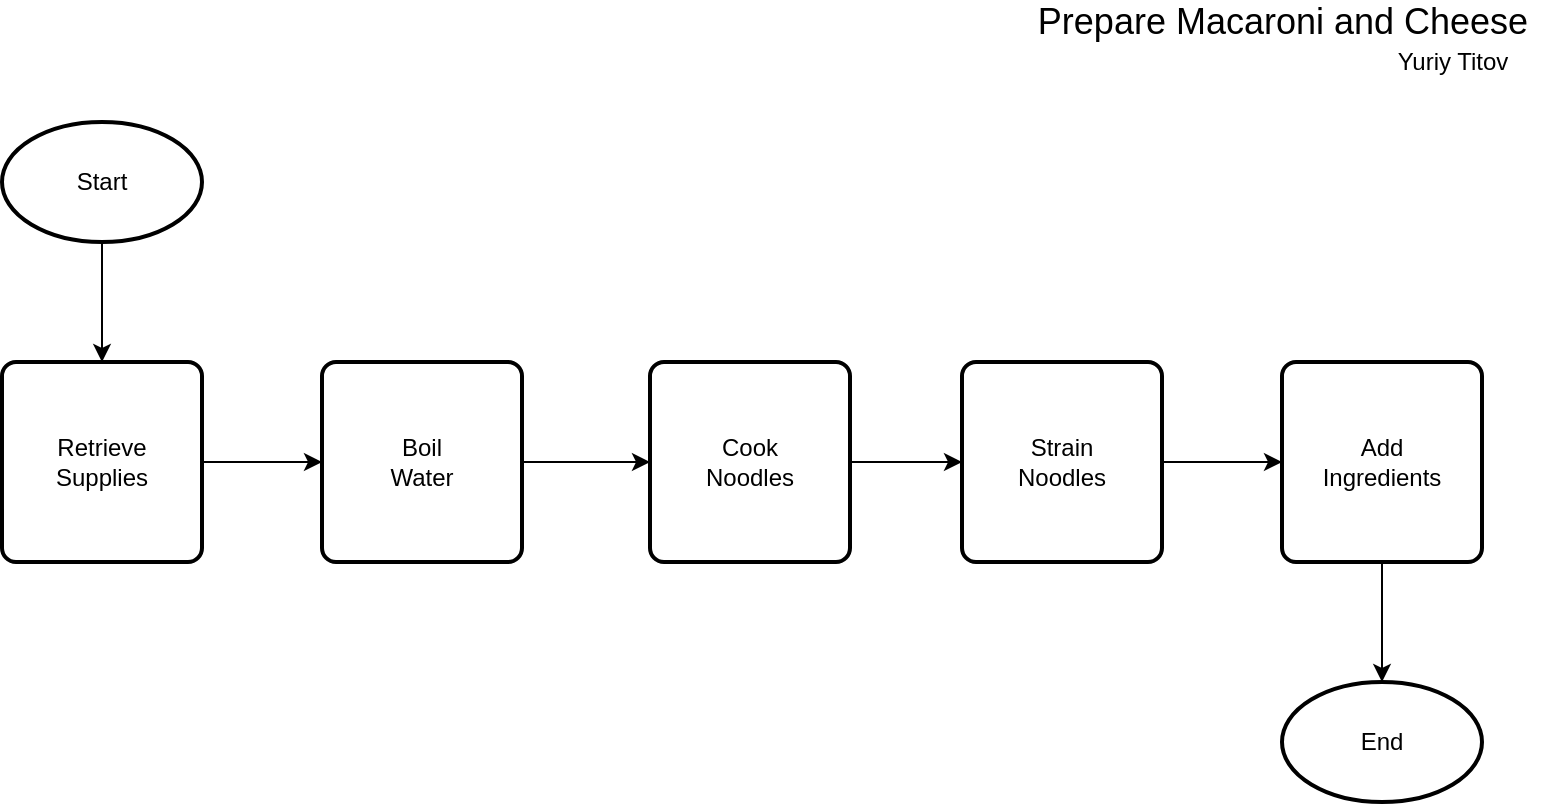 <mxfile version="13.10.6" type="github">
  <diagram id="eDrRoMh0UzgpGO0whAKW" name="Page-1">
    <mxGraphModel dx="1185" dy="662" grid="1" gridSize="10" guides="1" tooltips="1" connect="1" arrows="1" fold="1" page="1" pageScale="1" pageWidth="827" pageHeight="1169" math="0" shadow="0">
      <root>
        <mxCell id="0" />
        <mxCell id="1" parent="0" />
        <mxCell id="omMEvubndnK3b0D8EIoA-24" value="" style="edgeStyle=orthogonalEdgeStyle;rounded=0;orthogonalLoop=1;jettySize=auto;html=1;" edge="1" parent="1" source="omMEvubndnK3b0D8EIoA-17" target="omMEvubndnK3b0D8EIoA-18">
          <mxGeometry relative="1" as="geometry" />
        </mxCell>
        <mxCell id="omMEvubndnK3b0D8EIoA-17" value="Start" style="strokeWidth=2;html=1;shape=mxgraph.flowchart.start_1;whiteSpace=wrap;" vertex="1" parent="1">
          <mxGeometry x="40" y="80" width="100" height="60" as="geometry" />
        </mxCell>
        <mxCell id="omMEvubndnK3b0D8EIoA-25" value="" style="edgeStyle=orthogonalEdgeStyle;rounded=0;orthogonalLoop=1;jettySize=auto;html=1;" edge="1" parent="1" source="omMEvubndnK3b0D8EIoA-18" target="omMEvubndnK3b0D8EIoA-21">
          <mxGeometry relative="1" as="geometry" />
        </mxCell>
        <mxCell id="omMEvubndnK3b0D8EIoA-18" value="Retrieve &lt;br&gt;Supplies" style="rounded=1;whiteSpace=wrap;html=1;absoluteArcSize=1;arcSize=14;strokeWidth=2;" vertex="1" parent="1">
          <mxGeometry x="40" y="200" width="100" height="100" as="geometry" />
        </mxCell>
        <mxCell id="omMEvubndnK3b0D8EIoA-28" value="" style="edgeStyle=orthogonalEdgeStyle;rounded=0;orthogonalLoop=1;jettySize=auto;html=1;" edge="1" parent="1" source="omMEvubndnK3b0D8EIoA-19" target="omMEvubndnK3b0D8EIoA-22">
          <mxGeometry relative="1" as="geometry" />
        </mxCell>
        <mxCell id="omMEvubndnK3b0D8EIoA-19" value="Strain&lt;br&gt;Noodles" style="rounded=1;whiteSpace=wrap;html=1;absoluteArcSize=1;arcSize=14;strokeWidth=2;" vertex="1" parent="1">
          <mxGeometry x="520" y="200" width="100" height="100" as="geometry" />
        </mxCell>
        <mxCell id="omMEvubndnK3b0D8EIoA-27" value="" style="edgeStyle=orthogonalEdgeStyle;rounded=0;orthogonalLoop=1;jettySize=auto;html=1;" edge="1" parent="1" source="omMEvubndnK3b0D8EIoA-20" target="omMEvubndnK3b0D8EIoA-19">
          <mxGeometry relative="1" as="geometry" />
        </mxCell>
        <mxCell id="omMEvubndnK3b0D8EIoA-20" value="Cook&lt;br&gt;Noodles" style="rounded=1;whiteSpace=wrap;html=1;absoluteArcSize=1;arcSize=14;strokeWidth=2;" vertex="1" parent="1">
          <mxGeometry x="364" y="200" width="100" height="100" as="geometry" />
        </mxCell>
        <mxCell id="omMEvubndnK3b0D8EIoA-26" value="" style="edgeStyle=orthogonalEdgeStyle;rounded=0;orthogonalLoop=1;jettySize=auto;html=1;" edge="1" parent="1" source="omMEvubndnK3b0D8EIoA-21" target="omMEvubndnK3b0D8EIoA-20">
          <mxGeometry relative="1" as="geometry" />
        </mxCell>
        <mxCell id="omMEvubndnK3b0D8EIoA-21" value="Boil&lt;br&gt;Water" style="rounded=1;whiteSpace=wrap;html=1;absoluteArcSize=1;arcSize=14;strokeWidth=2;" vertex="1" parent="1">
          <mxGeometry x="200" y="200" width="100" height="100" as="geometry" />
        </mxCell>
        <mxCell id="omMEvubndnK3b0D8EIoA-29" value="" style="edgeStyle=orthogonalEdgeStyle;rounded=0;orthogonalLoop=1;jettySize=auto;html=1;" edge="1" parent="1" source="omMEvubndnK3b0D8EIoA-22" target="omMEvubndnK3b0D8EIoA-23">
          <mxGeometry relative="1" as="geometry" />
        </mxCell>
        <mxCell id="omMEvubndnK3b0D8EIoA-22" value="Add&lt;br&gt;Ingredients" style="rounded=1;whiteSpace=wrap;html=1;absoluteArcSize=1;arcSize=14;strokeWidth=2;" vertex="1" parent="1">
          <mxGeometry x="680" y="200" width="100" height="100" as="geometry" />
        </mxCell>
        <mxCell id="omMEvubndnK3b0D8EIoA-23" value="End" style="strokeWidth=2;html=1;shape=mxgraph.flowchart.start_1;whiteSpace=wrap;" vertex="1" parent="1">
          <mxGeometry x="680" y="360" width="100" height="60" as="geometry" />
        </mxCell>
        <mxCell id="omMEvubndnK3b0D8EIoA-30" value="&lt;font style=&quot;font-size: 18px&quot;&gt;Prepare Macaroni and Cheese&lt;/font&gt;" style="text;html=1;align=center;verticalAlign=middle;resizable=0;points=[];autosize=1;" vertex="1" parent="1">
          <mxGeometry x="550" y="20" width="260" height="20" as="geometry" />
        </mxCell>
        <mxCell id="omMEvubndnK3b0D8EIoA-31" value="Yuriy Titov" style="text;html=1;align=center;verticalAlign=middle;resizable=0;points=[];autosize=1;" vertex="1" parent="1">
          <mxGeometry x="730" y="40" width="70" height="20" as="geometry" />
        </mxCell>
      </root>
    </mxGraphModel>
  </diagram>
</mxfile>
